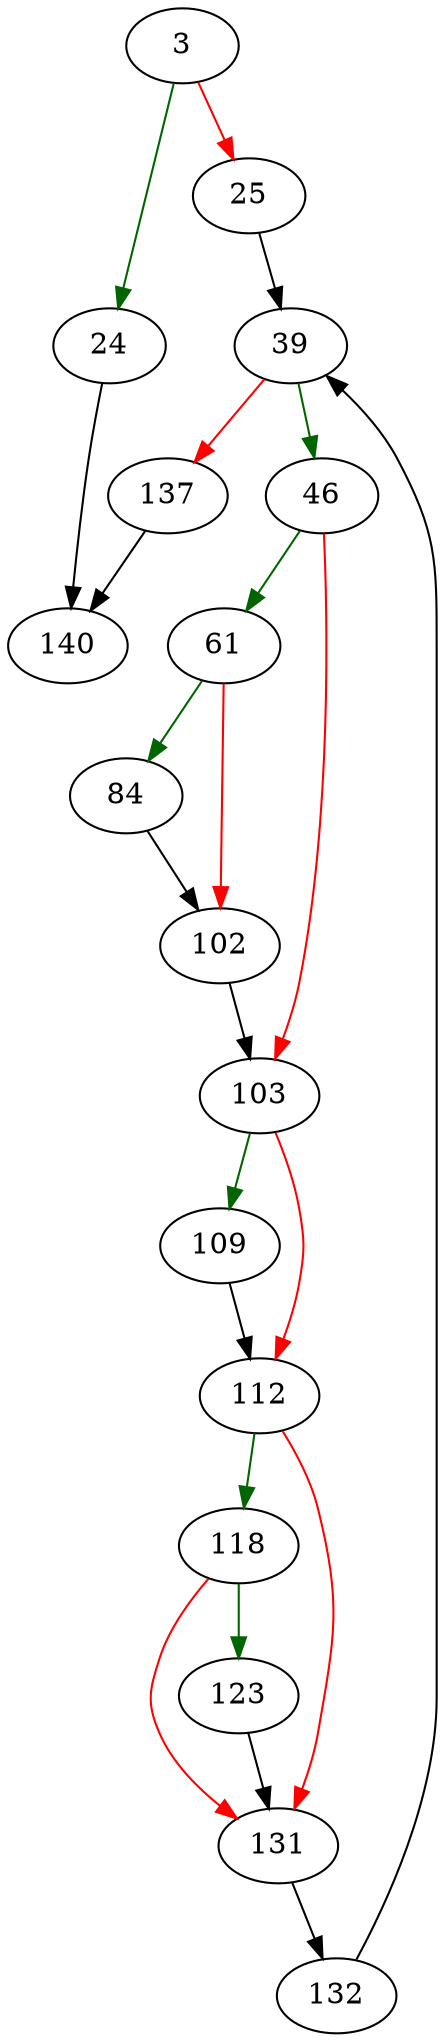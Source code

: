 strict digraph "sqlite3SelectAddColumnTypeAndCollation" {
	// Node definitions.
	3 [entry=true];
	24;
	25;
	140;
	39;
	46;
	137;
	61;
	103;
	84;
	102;
	109;
	112;
	118;
	131;
	123;
	132;

	// Edge definitions.
	3 -> 24 [
		color=darkgreen
		cond=true
	];
	3 -> 25 [
		color=red
		cond=false
	];
	24 -> 140;
	25 -> 39;
	39 -> 46 [
		color=darkgreen
		cond=true
	];
	39 -> 137 [
		color=red
		cond=false
	];
	46 -> 61 [
		color=darkgreen
		cond=true
	];
	46 -> 103 [
		color=red
		cond=false
	];
	137 -> 140;
	61 -> 84 [
		color=darkgreen
		cond=true
	];
	61 -> 102 [
		color=red
		cond=false
	];
	103 -> 109 [
		color=darkgreen
		cond=true
	];
	103 -> 112 [
		color=red
		cond=false
	];
	84 -> 102;
	102 -> 103;
	109 -> 112;
	112 -> 118 [
		color=darkgreen
		cond=true
	];
	112 -> 131 [
		color=red
		cond=false
	];
	118 -> 131 [
		color=red
		cond=false
	];
	118 -> 123 [
		color=darkgreen
		cond=true
	];
	131 -> 132;
	123 -> 131;
	132 -> 39;
}